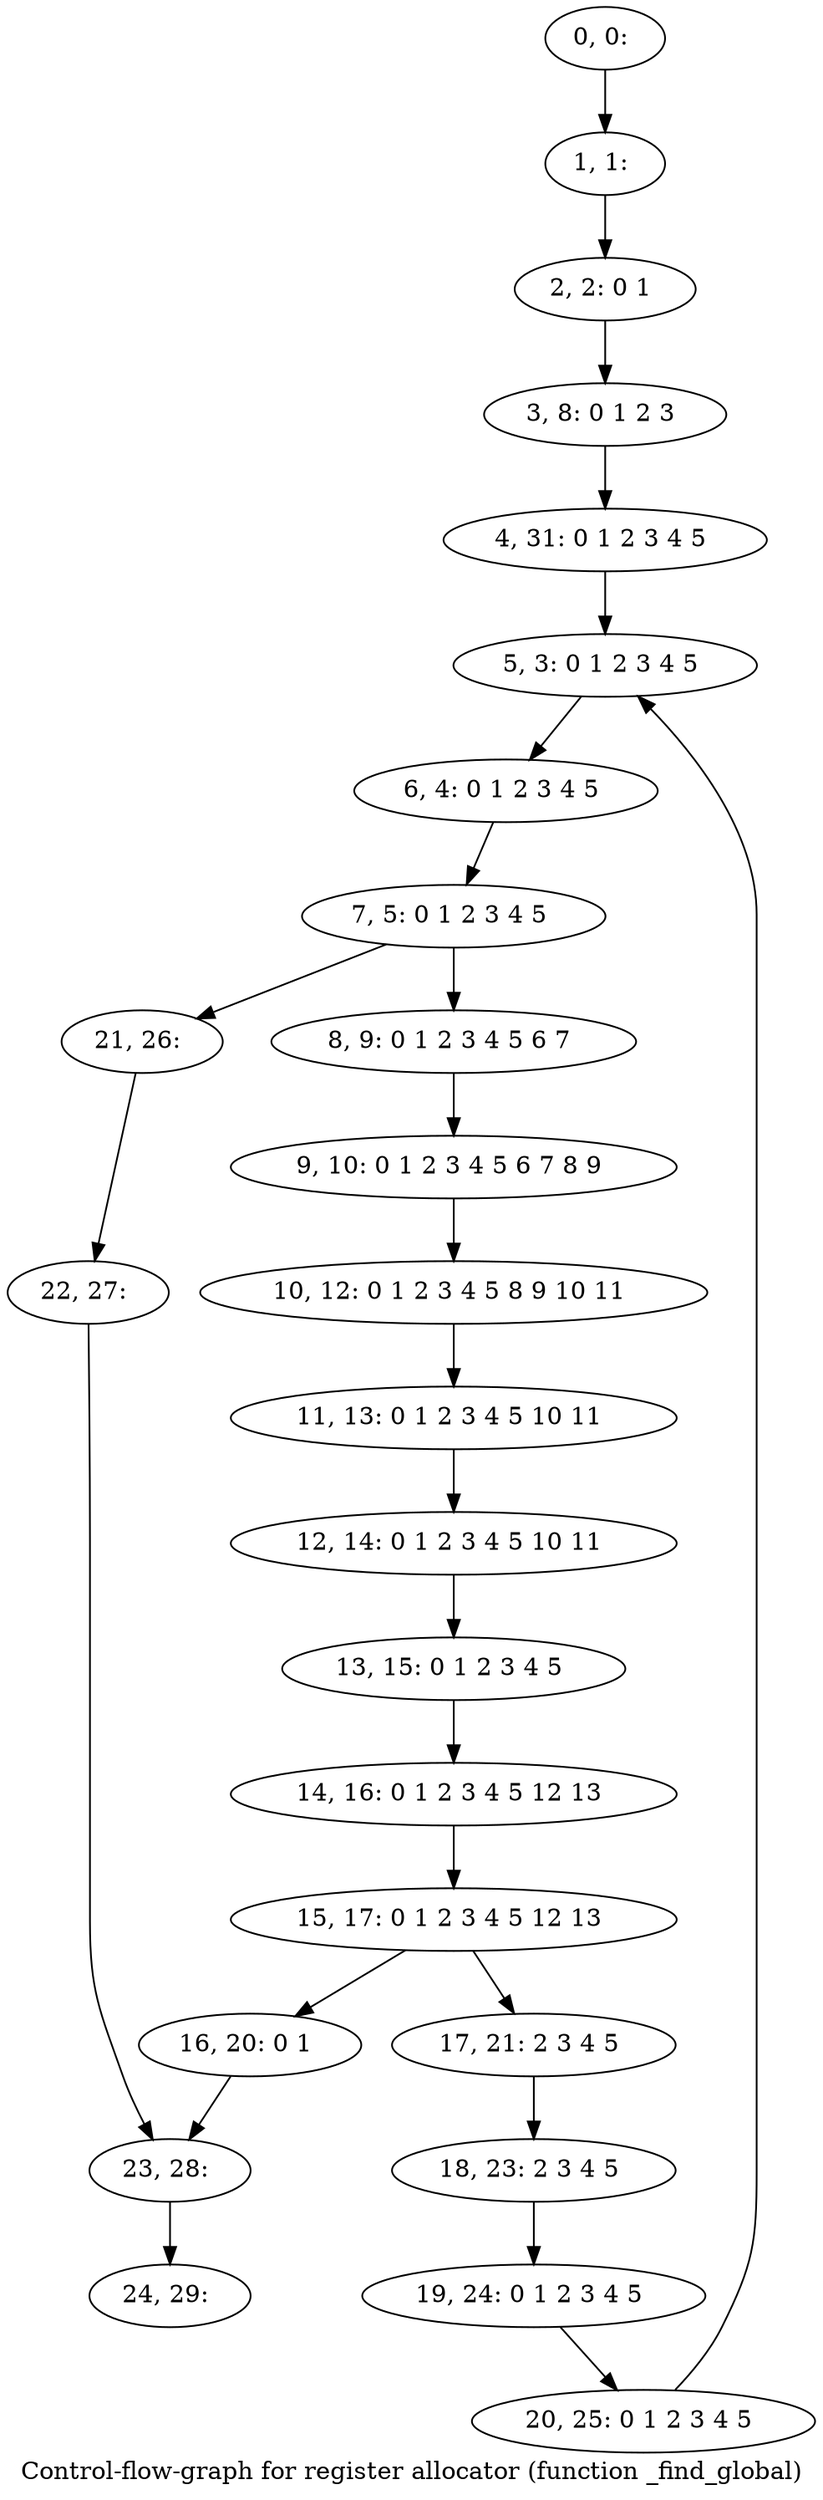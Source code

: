 digraph G {
graph [label="Control-flow-graph for register allocator (function _find_global)"]
0[label="0, 0: "];
1[label="1, 1: "];
2[label="2, 2: 0 1 "];
3[label="3, 8: 0 1 2 3 "];
4[label="4, 31: 0 1 2 3 4 5 "];
5[label="5, 3: 0 1 2 3 4 5 "];
6[label="6, 4: 0 1 2 3 4 5 "];
7[label="7, 5: 0 1 2 3 4 5 "];
8[label="8, 9: 0 1 2 3 4 5 6 7 "];
9[label="9, 10: 0 1 2 3 4 5 6 7 8 9 "];
10[label="10, 12: 0 1 2 3 4 5 8 9 10 11 "];
11[label="11, 13: 0 1 2 3 4 5 10 11 "];
12[label="12, 14: 0 1 2 3 4 5 10 11 "];
13[label="13, 15: 0 1 2 3 4 5 "];
14[label="14, 16: 0 1 2 3 4 5 12 13 "];
15[label="15, 17: 0 1 2 3 4 5 12 13 "];
16[label="16, 20: 0 1 "];
17[label="17, 21: 2 3 4 5 "];
18[label="18, 23: 2 3 4 5 "];
19[label="19, 24: 0 1 2 3 4 5 "];
20[label="20, 25: 0 1 2 3 4 5 "];
21[label="21, 26: "];
22[label="22, 27: "];
23[label="23, 28: "];
24[label="24, 29: "];
0->1 ;
1->2 ;
2->3 ;
3->4 ;
4->5 ;
5->6 ;
6->7 ;
7->8 ;
7->21 ;
8->9 ;
9->10 ;
10->11 ;
11->12 ;
12->13 ;
13->14 ;
14->15 ;
15->16 ;
15->17 ;
16->23 ;
17->18 ;
18->19 ;
19->20 ;
20->5 ;
21->22 ;
22->23 ;
23->24 ;
}
